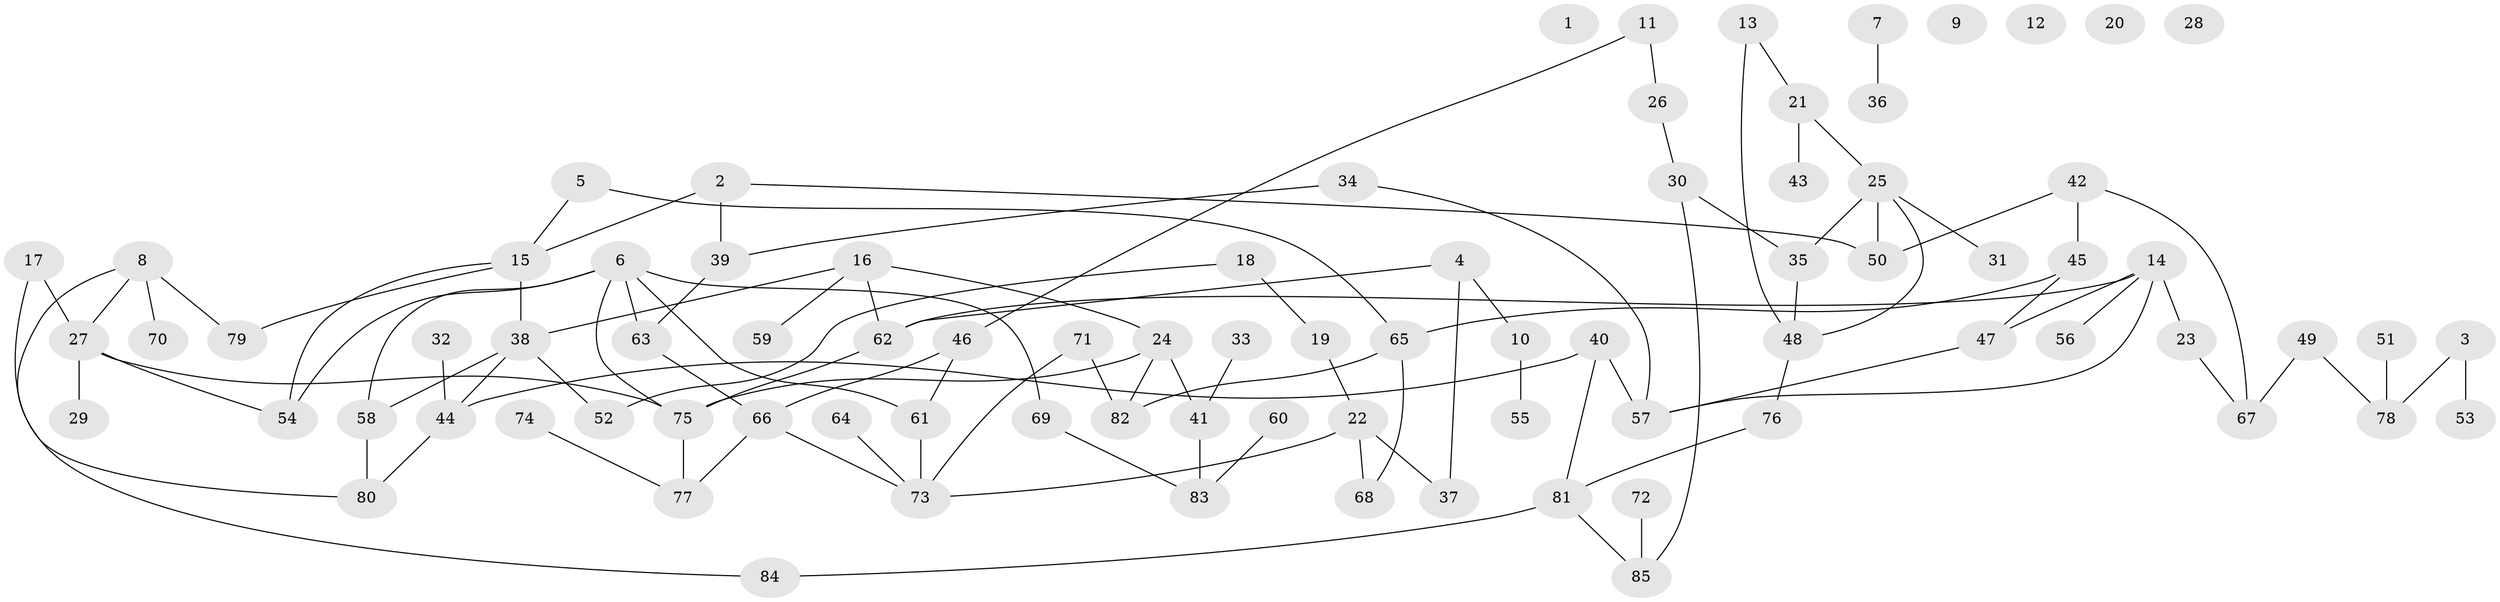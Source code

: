 // coarse degree distribution, {0: 0.11320754716981132, 4: 0.22641509433962265, 1: 0.1320754716981132, 3: 0.1320754716981132, 5: 0.09433962264150944, 9: 0.018867924528301886, 2: 0.24528301886792453, 6: 0.03773584905660377}
// Generated by graph-tools (version 1.1) at 2025/23/03/03/25 07:23:29]
// undirected, 85 vertices, 107 edges
graph export_dot {
graph [start="1"]
  node [color=gray90,style=filled];
  1;
  2;
  3;
  4;
  5;
  6;
  7;
  8;
  9;
  10;
  11;
  12;
  13;
  14;
  15;
  16;
  17;
  18;
  19;
  20;
  21;
  22;
  23;
  24;
  25;
  26;
  27;
  28;
  29;
  30;
  31;
  32;
  33;
  34;
  35;
  36;
  37;
  38;
  39;
  40;
  41;
  42;
  43;
  44;
  45;
  46;
  47;
  48;
  49;
  50;
  51;
  52;
  53;
  54;
  55;
  56;
  57;
  58;
  59;
  60;
  61;
  62;
  63;
  64;
  65;
  66;
  67;
  68;
  69;
  70;
  71;
  72;
  73;
  74;
  75;
  76;
  77;
  78;
  79;
  80;
  81;
  82;
  83;
  84;
  85;
  2 -- 15;
  2 -- 39;
  2 -- 50;
  3 -- 53;
  3 -- 78;
  4 -- 10;
  4 -- 37;
  4 -- 62;
  5 -- 15;
  5 -- 65;
  6 -- 54;
  6 -- 58;
  6 -- 61;
  6 -- 63;
  6 -- 69;
  6 -- 75;
  7 -- 36;
  8 -- 27;
  8 -- 70;
  8 -- 79;
  8 -- 84;
  10 -- 55;
  11 -- 26;
  11 -- 46;
  13 -- 21;
  13 -- 48;
  14 -- 23;
  14 -- 47;
  14 -- 56;
  14 -- 57;
  14 -- 62;
  15 -- 38;
  15 -- 54;
  15 -- 79;
  16 -- 24;
  16 -- 38;
  16 -- 59;
  16 -- 62;
  17 -- 27;
  17 -- 80;
  18 -- 19;
  18 -- 52;
  19 -- 22;
  21 -- 25;
  21 -- 43;
  22 -- 37;
  22 -- 68;
  22 -- 73;
  23 -- 67;
  24 -- 41;
  24 -- 75;
  24 -- 82;
  25 -- 31;
  25 -- 35;
  25 -- 48;
  25 -- 50;
  26 -- 30;
  27 -- 29;
  27 -- 54;
  27 -- 75;
  30 -- 35;
  30 -- 85;
  32 -- 44;
  33 -- 41;
  34 -- 39;
  34 -- 57;
  35 -- 48;
  38 -- 44;
  38 -- 52;
  38 -- 58;
  39 -- 63;
  40 -- 44;
  40 -- 57;
  40 -- 81;
  41 -- 83;
  42 -- 45;
  42 -- 50;
  42 -- 67;
  44 -- 80;
  45 -- 47;
  45 -- 65;
  46 -- 61;
  46 -- 66;
  47 -- 57;
  48 -- 76;
  49 -- 67;
  49 -- 78;
  51 -- 78;
  58 -- 80;
  60 -- 83;
  61 -- 73;
  62 -- 75;
  63 -- 66;
  64 -- 73;
  65 -- 68;
  65 -- 82;
  66 -- 73;
  66 -- 77;
  69 -- 83;
  71 -- 73;
  71 -- 82;
  72 -- 85;
  74 -- 77;
  75 -- 77;
  76 -- 81;
  81 -- 84;
  81 -- 85;
}
